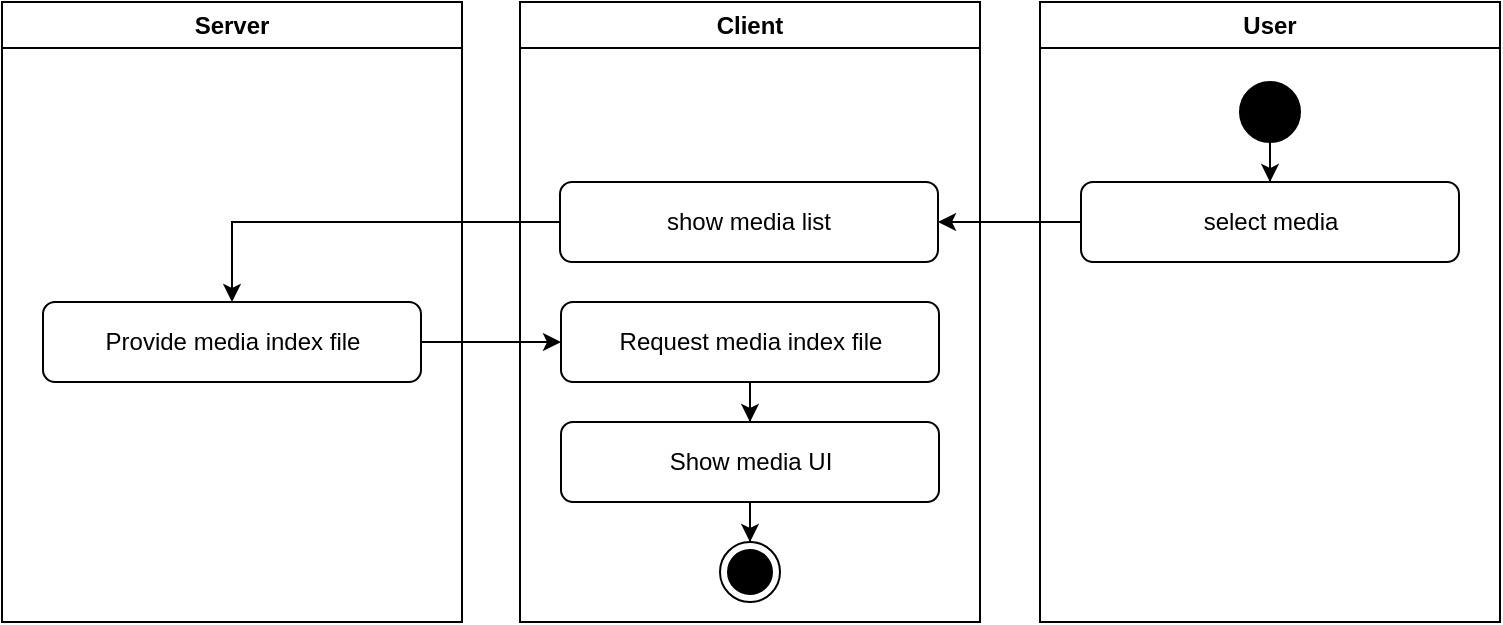 <mxfile version="24.8.6">
  <diagram name="페이지-1" id="HObtC5oPkVgvrynjsulA">
    <mxGraphModel dx="1434" dy="780" grid="1" gridSize="10" guides="1" tooltips="1" connect="1" arrows="1" fold="1" page="1" pageScale="1" pageWidth="827" pageHeight="1169" math="0" shadow="0">
      <root>
        <mxCell id="0" />
        <mxCell id="1" parent="0" />
        <mxCell id="wxyRs1XQf3C56py_Pnzs-2" value="Client" style="swimlane;whiteSpace=wrap;html=1;" parent="1" vertex="1">
          <mxGeometry x="299" y="50" width="230" height="310" as="geometry" />
        </mxCell>
        <mxCell id="dVgs3Lkw4lIHIIyf5qNj-19" value="" style="ellipse;html=1;shape=endState;fillColor=strokeColor;" vertex="1" parent="wxyRs1XQf3C56py_Pnzs-2">
          <mxGeometry x="100" y="270" width="30" height="30" as="geometry" />
        </mxCell>
        <mxCell id="dVgs3Lkw4lIHIIyf5qNj-11" value="show media list" style="rounded=1;whiteSpace=wrap;html=1;" vertex="1" parent="wxyRs1XQf3C56py_Pnzs-2">
          <mxGeometry x="20" y="90" width="189" height="40" as="geometry" />
        </mxCell>
        <mxCell id="dVgs3Lkw4lIHIIyf5qNj-30" value="" style="edgeStyle=orthogonalEdgeStyle;rounded=0;orthogonalLoop=1;jettySize=auto;html=1;" edge="1" parent="wxyRs1XQf3C56py_Pnzs-2" source="dVgs3Lkw4lIHIIyf5qNj-22" target="dVgs3Lkw4lIHIIyf5qNj-24">
          <mxGeometry relative="1" as="geometry" />
        </mxCell>
        <mxCell id="dVgs3Lkw4lIHIIyf5qNj-22" value="Request media index file" style="rounded=1;whiteSpace=wrap;html=1;" vertex="1" parent="wxyRs1XQf3C56py_Pnzs-2">
          <mxGeometry x="20.5" y="150" width="189" height="40" as="geometry" />
        </mxCell>
        <mxCell id="dVgs3Lkw4lIHIIyf5qNj-26" value="" style="edgeStyle=orthogonalEdgeStyle;rounded=0;orthogonalLoop=1;jettySize=auto;html=1;" edge="1" parent="wxyRs1XQf3C56py_Pnzs-2" source="dVgs3Lkw4lIHIIyf5qNj-24" target="dVgs3Lkw4lIHIIyf5qNj-19">
          <mxGeometry relative="1" as="geometry" />
        </mxCell>
        <mxCell id="dVgs3Lkw4lIHIIyf5qNj-24" value="Show media UI" style="rounded=1;whiteSpace=wrap;html=1;" vertex="1" parent="wxyRs1XQf3C56py_Pnzs-2">
          <mxGeometry x="20.5" y="210" width="189" height="40" as="geometry" />
        </mxCell>
        <mxCell id="wxyRs1XQf3C56py_Pnzs-3" value="User" style="swimlane;whiteSpace=wrap;html=1;" parent="1" vertex="1">
          <mxGeometry x="559" y="50" width="230" height="310" as="geometry" />
        </mxCell>
        <mxCell id="dVgs3Lkw4lIHIIyf5qNj-17" value="select media" style="rounded=1;whiteSpace=wrap;html=1;" vertex="1" parent="wxyRs1XQf3C56py_Pnzs-3">
          <mxGeometry x="20.5" y="90" width="189" height="40" as="geometry" />
        </mxCell>
        <mxCell id="dVgs3Lkw4lIHIIyf5qNj-33" value="" style="edgeStyle=orthogonalEdgeStyle;rounded=0;orthogonalLoop=1;jettySize=auto;html=1;" edge="1" parent="wxyRs1XQf3C56py_Pnzs-3" source="dVgs3Lkw4lIHIIyf5qNj-32" target="dVgs3Lkw4lIHIIyf5qNj-17">
          <mxGeometry relative="1" as="geometry" />
        </mxCell>
        <mxCell id="dVgs3Lkw4lIHIIyf5qNj-32" value="" style="ellipse;fillColor=strokeColor;html=1;" vertex="1" parent="wxyRs1XQf3C56py_Pnzs-3">
          <mxGeometry x="100" y="40" width="30" height="30" as="geometry" />
        </mxCell>
        <mxCell id="dVgs3Lkw4lIHIIyf5qNj-1" value="Server" style="swimlane;whiteSpace=wrap;html=1;" vertex="1" parent="1">
          <mxGeometry x="40" y="50" width="230" height="310" as="geometry" />
        </mxCell>
        <mxCell id="dVgs3Lkw4lIHIIyf5qNj-23" value="Provide media index file" style="rounded=1;whiteSpace=wrap;html=1;" vertex="1" parent="dVgs3Lkw4lIHIIyf5qNj-1">
          <mxGeometry x="20.5" y="150" width="189" height="40" as="geometry" />
        </mxCell>
        <mxCell id="dVgs3Lkw4lIHIIyf5qNj-27" value="" style="edgeStyle=orthogonalEdgeStyle;rounded=0;orthogonalLoop=1;jettySize=auto;html=1;" edge="1" parent="1" source="dVgs3Lkw4lIHIIyf5qNj-17" target="dVgs3Lkw4lIHIIyf5qNj-11">
          <mxGeometry relative="1" as="geometry" />
        </mxCell>
        <mxCell id="dVgs3Lkw4lIHIIyf5qNj-28" style="edgeStyle=orthogonalEdgeStyle;rounded=0;orthogonalLoop=1;jettySize=auto;html=1;entryX=0.5;entryY=0;entryDx=0;entryDy=0;" edge="1" parent="1" source="dVgs3Lkw4lIHIIyf5qNj-11" target="dVgs3Lkw4lIHIIyf5qNj-23">
          <mxGeometry relative="1" as="geometry" />
        </mxCell>
        <mxCell id="dVgs3Lkw4lIHIIyf5qNj-29" style="edgeStyle=orthogonalEdgeStyle;rounded=0;orthogonalLoop=1;jettySize=auto;html=1;entryX=0;entryY=0.5;entryDx=0;entryDy=0;" edge="1" parent="1" source="dVgs3Lkw4lIHIIyf5qNj-23" target="dVgs3Lkw4lIHIIyf5qNj-22">
          <mxGeometry relative="1" as="geometry" />
        </mxCell>
      </root>
    </mxGraphModel>
  </diagram>
</mxfile>
